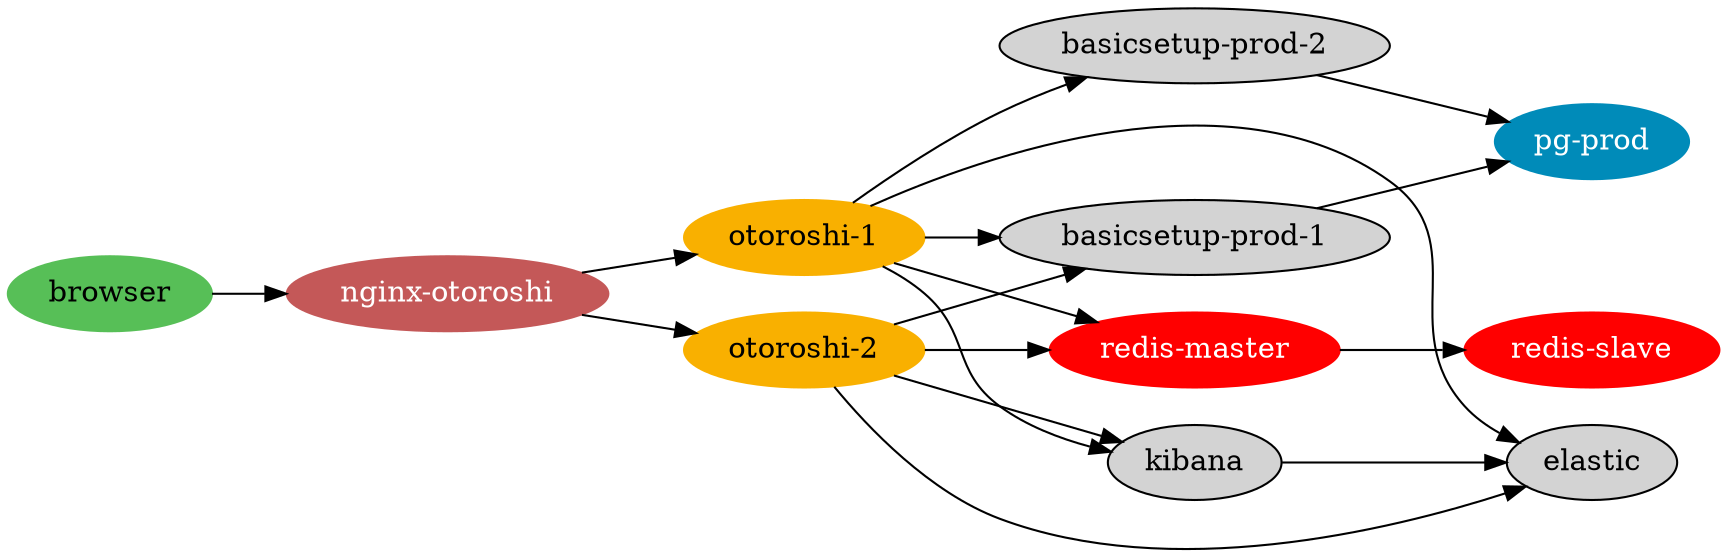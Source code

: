 digraph basicsetup {
  ratio = fill;
  node [style=filled];
  concentrate=true;
  rankdir="LR";

  "basicsetup-prod-1" -> "pg-prod"
  "basicsetup-prod-2" -> "pg-prod"

  "nginx-otoroshi" -> "otoroshi-1"
  "nginx-otoroshi" -> "otoroshi-2"

  "otoroshi-1" -> "elastic"
  "otoroshi-1" -> "kibana"
  "otoroshi-1" -> "basicsetup-prod-1"
  "otoroshi-1" -> "basicsetup-prod-2"
  "otoroshi-1" -> "kibana"

  "otoroshi-2" -> "elastic"
  "otoroshi-2" -> "kibana"
  "otoroshi-2" -> "basicsetup-prod-1"
  "otoroshi-2" -> "basicsetup-prod-1"
  "otoroshi-2" -> "kibana"

  "kibana" -> "elastic"

  "otoroshi-1" -> "redis-master"
  "otoroshi-2" -> "redis-master"
  "redis-master" -> "redis-slave"

  "browser" -> "nginx-otoroshi"

  "otoroshi-1"[color="#f9b000"];
  "otoroshi-2"[color="#f9b000"];

  "nginx-otoroshi"[color="#c45858", fontcolor="#ffffff"];
  "browser"[color="#57bf57"];
  "pg-prod"[color="#008bb9", fontcolor="#ffffff"];
  "redis-master"[color="#ff0000", fontcolor="#ffffff"];
  "redis-slave"[color="#ff0000", fontcolor="#ffffff"];
   
}
